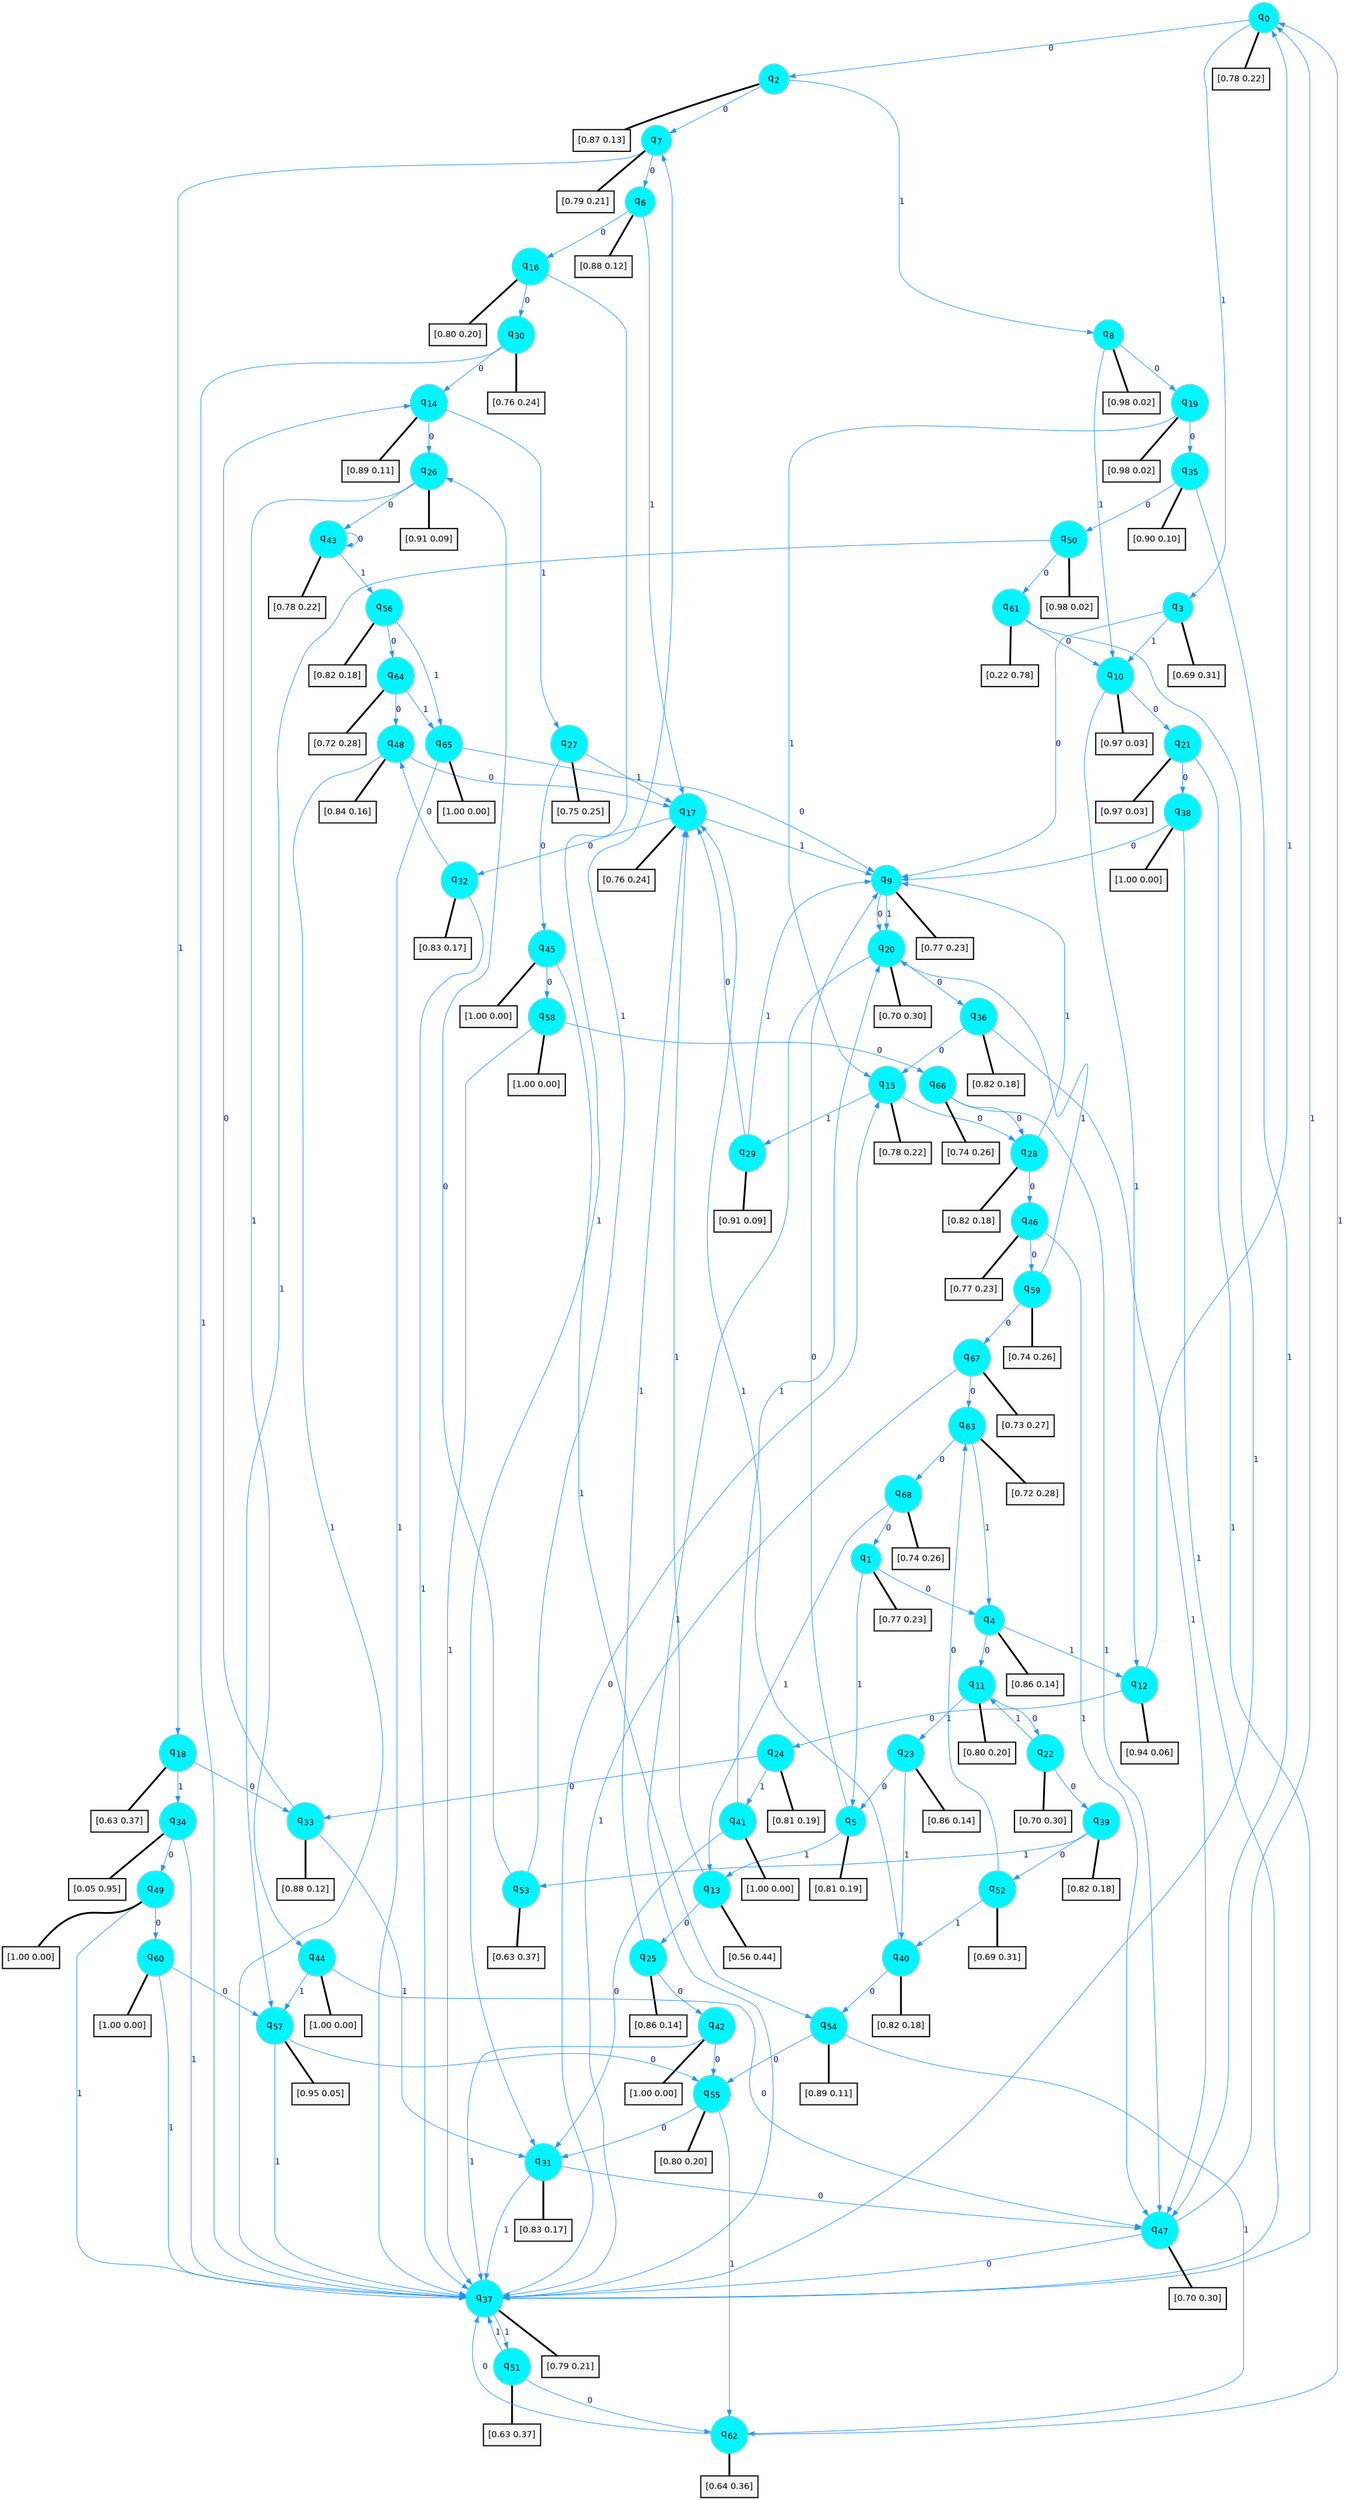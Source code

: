 digraph G {
graph [
bgcolor=transparent, dpi=300, rankdir=TD, size="40,25"];
node [
color=gray, fillcolor=turquoise1, fontcolor=black, fontname=Helvetica, fontsize=16, fontweight=bold, shape=circle, style=filled];
edge [
arrowsize=1, color=dodgerblue1, fontcolor=midnightblue, fontname=courier, fontweight=bold, penwidth=1, style=solid, weight=20];
0[label=<q<SUB>0</SUB>>];
1[label=<q<SUB>1</SUB>>];
2[label=<q<SUB>2</SUB>>];
3[label=<q<SUB>3</SUB>>];
4[label=<q<SUB>4</SUB>>];
5[label=<q<SUB>5</SUB>>];
6[label=<q<SUB>6</SUB>>];
7[label=<q<SUB>7</SUB>>];
8[label=<q<SUB>8</SUB>>];
9[label=<q<SUB>9</SUB>>];
10[label=<q<SUB>10</SUB>>];
11[label=<q<SUB>11</SUB>>];
12[label=<q<SUB>12</SUB>>];
13[label=<q<SUB>13</SUB>>];
14[label=<q<SUB>14</SUB>>];
15[label=<q<SUB>15</SUB>>];
16[label=<q<SUB>16</SUB>>];
17[label=<q<SUB>17</SUB>>];
18[label=<q<SUB>18</SUB>>];
19[label=<q<SUB>19</SUB>>];
20[label=<q<SUB>20</SUB>>];
21[label=<q<SUB>21</SUB>>];
22[label=<q<SUB>22</SUB>>];
23[label=<q<SUB>23</SUB>>];
24[label=<q<SUB>24</SUB>>];
25[label=<q<SUB>25</SUB>>];
26[label=<q<SUB>26</SUB>>];
27[label=<q<SUB>27</SUB>>];
28[label=<q<SUB>28</SUB>>];
29[label=<q<SUB>29</SUB>>];
30[label=<q<SUB>30</SUB>>];
31[label=<q<SUB>31</SUB>>];
32[label=<q<SUB>32</SUB>>];
33[label=<q<SUB>33</SUB>>];
34[label=<q<SUB>34</SUB>>];
35[label=<q<SUB>35</SUB>>];
36[label=<q<SUB>36</SUB>>];
37[label=<q<SUB>37</SUB>>];
38[label=<q<SUB>38</SUB>>];
39[label=<q<SUB>39</SUB>>];
40[label=<q<SUB>40</SUB>>];
41[label=<q<SUB>41</SUB>>];
42[label=<q<SUB>42</SUB>>];
43[label=<q<SUB>43</SUB>>];
44[label=<q<SUB>44</SUB>>];
45[label=<q<SUB>45</SUB>>];
46[label=<q<SUB>46</SUB>>];
47[label=<q<SUB>47</SUB>>];
48[label=<q<SUB>48</SUB>>];
49[label=<q<SUB>49</SUB>>];
50[label=<q<SUB>50</SUB>>];
51[label=<q<SUB>51</SUB>>];
52[label=<q<SUB>52</SUB>>];
53[label=<q<SUB>53</SUB>>];
54[label=<q<SUB>54</SUB>>];
55[label=<q<SUB>55</SUB>>];
56[label=<q<SUB>56</SUB>>];
57[label=<q<SUB>57</SUB>>];
58[label=<q<SUB>58</SUB>>];
59[label=<q<SUB>59</SUB>>];
60[label=<q<SUB>60</SUB>>];
61[label=<q<SUB>61</SUB>>];
62[label=<q<SUB>62</SUB>>];
63[label=<q<SUB>63</SUB>>];
64[label=<q<SUB>64</SUB>>];
65[label=<q<SUB>65</SUB>>];
66[label=<q<SUB>66</SUB>>];
67[label=<q<SUB>67</SUB>>];
68[label=<q<SUB>68</SUB>>];
69[label="[0.78 0.22]", shape=box,fontcolor=black, fontname=Helvetica, fontsize=14, penwidth=2, fillcolor=whitesmoke,color=black];
70[label="[0.77 0.23]", shape=box,fontcolor=black, fontname=Helvetica, fontsize=14, penwidth=2, fillcolor=whitesmoke,color=black];
71[label="[0.87 0.13]", shape=box,fontcolor=black, fontname=Helvetica, fontsize=14, penwidth=2, fillcolor=whitesmoke,color=black];
72[label="[0.69 0.31]", shape=box,fontcolor=black, fontname=Helvetica, fontsize=14, penwidth=2, fillcolor=whitesmoke,color=black];
73[label="[0.86 0.14]", shape=box,fontcolor=black, fontname=Helvetica, fontsize=14, penwidth=2, fillcolor=whitesmoke,color=black];
74[label="[0.81 0.19]", shape=box,fontcolor=black, fontname=Helvetica, fontsize=14, penwidth=2, fillcolor=whitesmoke,color=black];
75[label="[0.88 0.12]", shape=box,fontcolor=black, fontname=Helvetica, fontsize=14, penwidth=2, fillcolor=whitesmoke,color=black];
76[label="[0.79 0.21]", shape=box,fontcolor=black, fontname=Helvetica, fontsize=14, penwidth=2, fillcolor=whitesmoke,color=black];
77[label="[0.98 0.02]", shape=box,fontcolor=black, fontname=Helvetica, fontsize=14, penwidth=2, fillcolor=whitesmoke,color=black];
78[label="[0.77 0.23]", shape=box,fontcolor=black, fontname=Helvetica, fontsize=14, penwidth=2, fillcolor=whitesmoke,color=black];
79[label="[0.97 0.03]", shape=box,fontcolor=black, fontname=Helvetica, fontsize=14, penwidth=2, fillcolor=whitesmoke,color=black];
80[label="[0.80 0.20]", shape=box,fontcolor=black, fontname=Helvetica, fontsize=14, penwidth=2, fillcolor=whitesmoke,color=black];
81[label="[0.94 0.06]", shape=box,fontcolor=black, fontname=Helvetica, fontsize=14, penwidth=2, fillcolor=whitesmoke,color=black];
82[label="[0.56 0.44]", shape=box,fontcolor=black, fontname=Helvetica, fontsize=14, penwidth=2, fillcolor=whitesmoke,color=black];
83[label="[0.89 0.11]", shape=box,fontcolor=black, fontname=Helvetica, fontsize=14, penwidth=2, fillcolor=whitesmoke,color=black];
84[label="[0.78 0.22]", shape=box,fontcolor=black, fontname=Helvetica, fontsize=14, penwidth=2, fillcolor=whitesmoke,color=black];
85[label="[0.80 0.20]", shape=box,fontcolor=black, fontname=Helvetica, fontsize=14, penwidth=2, fillcolor=whitesmoke,color=black];
86[label="[0.76 0.24]", shape=box,fontcolor=black, fontname=Helvetica, fontsize=14, penwidth=2, fillcolor=whitesmoke,color=black];
87[label="[0.63 0.37]", shape=box,fontcolor=black, fontname=Helvetica, fontsize=14, penwidth=2, fillcolor=whitesmoke,color=black];
88[label="[0.98 0.02]", shape=box,fontcolor=black, fontname=Helvetica, fontsize=14, penwidth=2, fillcolor=whitesmoke,color=black];
89[label="[0.70 0.30]", shape=box,fontcolor=black, fontname=Helvetica, fontsize=14, penwidth=2, fillcolor=whitesmoke,color=black];
90[label="[0.97 0.03]", shape=box,fontcolor=black, fontname=Helvetica, fontsize=14, penwidth=2, fillcolor=whitesmoke,color=black];
91[label="[0.70 0.30]", shape=box,fontcolor=black, fontname=Helvetica, fontsize=14, penwidth=2, fillcolor=whitesmoke,color=black];
92[label="[0.86 0.14]", shape=box,fontcolor=black, fontname=Helvetica, fontsize=14, penwidth=2, fillcolor=whitesmoke,color=black];
93[label="[0.81 0.19]", shape=box,fontcolor=black, fontname=Helvetica, fontsize=14, penwidth=2, fillcolor=whitesmoke,color=black];
94[label="[0.86 0.14]", shape=box,fontcolor=black, fontname=Helvetica, fontsize=14, penwidth=2, fillcolor=whitesmoke,color=black];
95[label="[0.91 0.09]", shape=box,fontcolor=black, fontname=Helvetica, fontsize=14, penwidth=2, fillcolor=whitesmoke,color=black];
96[label="[0.75 0.25]", shape=box,fontcolor=black, fontname=Helvetica, fontsize=14, penwidth=2, fillcolor=whitesmoke,color=black];
97[label="[0.82 0.18]", shape=box,fontcolor=black, fontname=Helvetica, fontsize=14, penwidth=2, fillcolor=whitesmoke,color=black];
98[label="[0.91 0.09]", shape=box,fontcolor=black, fontname=Helvetica, fontsize=14, penwidth=2, fillcolor=whitesmoke,color=black];
99[label="[0.76 0.24]", shape=box,fontcolor=black, fontname=Helvetica, fontsize=14, penwidth=2, fillcolor=whitesmoke,color=black];
100[label="[0.83 0.17]", shape=box,fontcolor=black, fontname=Helvetica, fontsize=14, penwidth=2, fillcolor=whitesmoke,color=black];
101[label="[0.83 0.17]", shape=box,fontcolor=black, fontname=Helvetica, fontsize=14, penwidth=2, fillcolor=whitesmoke,color=black];
102[label="[0.88 0.12]", shape=box,fontcolor=black, fontname=Helvetica, fontsize=14, penwidth=2, fillcolor=whitesmoke,color=black];
103[label="[0.05 0.95]", shape=box,fontcolor=black, fontname=Helvetica, fontsize=14, penwidth=2, fillcolor=whitesmoke,color=black];
104[label="[0.90 0.10]", shape=box,fontcolor=black, fontname=Helvetica, fontsize=14, penwidth=2, fillcolor=whitesmoke,color=black];
105[label="[0.82 0.18]", shape=box,fontcolor=black, fontname=Helvetica, fontsize=14, penwidth=2, fillcolor=whitesmoke,color=black];
106[label="[0.79 0.21]", shape=box,fontcolor=black, fontname=Helvetica, fontsize=14, penwidth=2, fillcolor=whitesmoke,color=black];
107[label="[1.00 0.00]", shape=box,fontcolor=black, fontname=Helvetica, fontsize=14, penwidth=2, fillcolor=whitesmoke,color=black];
108[label="[0.82 0.18]", shape=box,fontcolor=black, fontname=Helvetica, fontsize=14, penwidth=2, fillcolor=whitesmoke,color=black];
109[label="[0.82 0.18]", shape=box,fontcolor=black, fontname=Helvetica, fontsize=14, penwidth=2, fillcolor=whitesmoke,color=black];
110[label="[1.00 0.00]", shape=box,fontcolor=black, fontname=Helvetica, fontsize=14, penwidth=2, fillcolor=whitesmoke,color=black];
111[label="[1.00 0.00]", shape=box,fontcolor=black, fontname=Helvetica, fontsize=14, penwidth=2, fillcolor=whitesmoke,color=black];
112[label="[0.78 0.22]", shape=box,fontcolor=black, fontname=Helvetica, fontsize=14, penwidth=2, fillcolor=whitesmoke,color=black];
113[label="[1.00 0.00]", shape=box,fontcolor=black, fontname=Helvetica, fontsize=14, penwidth=2, fillcolor=whitesmoke,color=black];
114[label="[1.00 0.00]", shape=box,fontcolor=black, fontname=Helvetica, fontsize=14, penwidth=2, fillcolor=whitesmoke,color=black];
115[label="[0.77 0.23]", shape=box,fontcolor=black, fontname=Helvetica, fontsize=14, penwidth=2, fillcolor=whitesmoke,color=black];
116[label="[0.70 0.30]", shape=box,fontcolor=black, fontname=Helvetica, fontsize=14, penwidth=2, fillcolor=whitesmoke,color=black];
117[label="[0.84 0.16]", shape=box,fontcolor=black, fontname=Helvetica, fontsize=14, penwidth=2, fillcolor=whitesmoke,color=black];
118[label="[1.00 0.00]", shape=box,fontcolor=black, fontname=Helvetica, fontsize=14, penwidth=2, fillcolor=whitesmoke,color=black];
119[label="[0.98 0.02]", shape=box,fontcolor=black, fontname=Helvetica, fontsize=14, penwidth=2, fillcolor=whitesmoke,color=black];
120[label="[0.63 0.37]", shape=box,fontcolor=black, fontname=Helvetica, fontsize=14, penwidth=2, fillcolor=whitesmoke,color=black];
121[label="[0.69 0.31]", shape=box,fontcolor=black, fontname=Helvetica, fontsize=14, penwidth=2, fillcolor=whitesmoke,color=black];
122[label="[0.63 0.37]", shape=box,fontcolor=black, fontname=Helvetica, fontsize=14, penwidth=2, fillcolor=whitesmoke,color=black];
123[label="[0.89 0.11]", shape=box,fontcolor=black, fontname=Helvetica, fontsize=14, penwidth=2, fillcolor=whitesmoke,color=black];
124[label="[0.80 0.20]", shape=box,fontcolor=black, fontname=Helvetica, fontsize=14, penwidth=2, fillcolor=whitesmoke,color=black];
125[label="[0.82 0.18]", shape=box,fontcolor=black, fontname=Helvetica, fontsize=14, penwidth=2, fillcolor=whitesmoke,color=black];
126[label="[0.95 0.05]", shape=box,fontcolor=black, fontname=Helvetica, fontsize=14, penwidth=2, fillcolor=whitesmoke,color=black];
127[label="[1.00 0.00]", shape=box,fontcolor=black, fontname=Helvetica, fontsize=14, penwidth=2, fillcolor=whitesmoke,color=black];
128[label="[0.74 0.26]", shape=box,fontcolor=black, fontname=Helvetica, fontsize=14, penwidth=2, fillcolor=whitesmoke,color=black];
129[label="[1.00 0.00]", shape=box,fontcolor=black, fontname=Helvetica, fontsize=14, penwidth=2, fillcolor=whitesmoke,color=black];
130[label="[0.22 0.78]", shape=box,fontcolor=black, fontname=Helvetica, fontsize=14, penwidth=2, fillcolor=whitesmoke,color=black];
131[label="[0.64 0.36]", shape=box,fontcolor=black, fontname=Helvetica, fontsize=14, penwidth=2, fillcolor=whitesmoke,color=black];
132[label="[0.72 0.28]", shape=box,fontcolor=black, fontname=Helvetica, fontsize=14, penwidth=2, fillcolor=whitesmoke,color=black];
133[label="[0.72 0.28]", shape=box,fontcolor=black, fontname=Helvetica, fontsize=14, penwidth=2, fillcolor=whitesmoke,color=black];
134[label="[1.00 0.00]", shape=box,fontcolor=black, fontname=Helvetica, fontsize=14, penwidth=2, fillcolor=whitesmoke,color=black];
135[label="[0.74 0.26]", shape=box,fontcolor=black, fontname=Helvetica, fontsize=14, penwidth=2, fillcolor=whitesmoke,color=black];
136[label="[0.73 0.27]", shape=box,fontcolor=black, fontname=Helvetica, fontsize=14, penwidth=2, fillcolor=whitesmoke,color=black];
137[label="[0.74 0.26]", shape=box,fontcolor=black, fontname=Helvetica, fontsize=14, penwidth=2, fillcolor=whitesmoke,color=black];
0->2 [label=0];
0->3 [label=1];
0->69 [arrowhead=none, penwidth=3,color=black];
1->4 [label=0];
1->5 [label=1];
1->70 [arrowhead=none, penwidth=3,color=black];
2->7 [label=0];
2->8 [label=1];
2->71 [arrowhead=none, penwidth=3,color=black];
3->9 [label=0];
3->10 [label=1];
3->72 [arrowhead=none, penwidth=3,color=black];
4->11 [label=0];
4->12 [label=1];
4->73 [arrowhead=none, penwidth=3,color=black];
5->9 [label=0];
5->13 [label=1];
5->74 [arrowhead=none, penwidth=3,color=black];
6->16 [label=0];
6->17 [label=1];
6->75 [arrowhead=none, penwidth=3,color=black];
7->6 [label=0];
7->18 [label=1];
7->76 [arrowhead=none, penwidth=3,color=black];
8->19 [label=0];
8->10 [label=1];
8->77 [arrowhead=none, penwidth=3,color=black];
9->20 [label=0];
9->20 [label=1];
9->78 [arrowhead=none, penwidth=3,color=black];
10->21 [label=0];
10->12 [label=1];
10->79 [arrowhead=none, penwidth=3,color=black];
11->22 [label=0];
11->23 [label=1];
11->80 [arrowhead=none, penwidth=3,color=black];
12->24 [label=0];
12->0 [label=1];
12->81 [arrowhead=none, penwidth=3,color=black];
13->25 [label=0];
13->17 [label=1];
13->82 [arrowhead=none, penwidth=3,color=black];
14->26 [label=0];
14->27 [label=1];
14->83 [arrowhead=none, penwidth=3,color=black];
15->28 [label=0];
15->29 [label=1];
15->84 [arrowhead=none, penwidth=3,color=black];
16->30 [label=0];
16->31 [label=1];
16->85 [arrowhead=none, penwidth=3,color=black];
17->32 [label=0];
17->9 [label=1];
17->86 [arrowhead=none, penwidth=3,color=black];
18->33 [label=0];
18->34 [label=1];
18->87 [arrowhead=none, penwidth=3,color=black];
19->35 [label=0];
19->15 [label=1];
19->88 [arrowhead=none, penwidth=3,color=black];
20->36 [label=0];
20->37 [label=1];
20->89 [arrowhead=none, penwidth=3,color=black];
21->38 [label=0];
21->37 [label=1];
21->90 [arrowhead=none, penwidth=3,color=black];
22->39 [label=0];
22->11 [label=1];
22->91 [arrowhead=none, penwidth=3,color=black];
23->5 [label=0];
23->40 [label=1];
23->92 [arrowhead=none, penwidth=3,color=black];
24->33 [label=0];
24->41 [label=1];
24->93 [arrowhead=none, penwidth=3,color=black];
25->42 [label=0];
25->17 [label=1];
25->94 [arrowhead=none, penwidth=3,color=black];
26->43 [label=0];
26->44 [label=1];
26->95 [arrowhead=none, penwidth=3,color=black];
27->45 [label=0];
27->17 [label=1];
27->96 [arrowhead=none, penwidth=3,color=black];
28->46 [label=0];
28->9 [label=1];
28->97 [arrowhead=none, penwidth=3,color=black];
29->17 [label=0];
29->9 [label=1];
29->98 [arrowhead=none, penwidth=3,color=black];
30->14 [label=0];
30->37 [label=1];
30->99 [arrowhead=none, penwidth=3,color=black];
31->47 [label=0];
31->37 [label=1];
31->100 [arrowhead=none, penwidth=3,color=black];
32->48 [label=0];
32->37 [label=1];
32->101 [arrowhead=none, penwidth=3,color=black];
33->14 [label=0];
33->31 [label=1];
33->102 [arrowhead=none, penwidth=3,color=black];
34->49 [label=0];
34->37 [label=1];
34->103 [arrowhead=none, penwidth=3,color=black];
35->50 [label=0];
35->47 [label=1];
35->104 [arrowhead=none, penwidth=3,color=black];
36->15 [label=0];
36->47 [label=1];
36->105 [arrowhead=none, penwidth=3,color=black];
37->15 [label=0];
37->51 [label=1];
37->106 [arrowhead=none, penwidth=3,color=black];
38->9 [label=0];
38->37 [label=1];
38->107 [arrowhead=none, penwidth=3,color=black];
39->52 [label=0];
39->53 [label=1];
39->108 [arrowhead=none, penwidth=3,color=black];
40->54 [label=0];
40->17 [label=1];
40->109 [arrowhead=none, penwidth=3,color=black];
41->31 [label=0];
41->20 [label=1];
41->110 [arrowhead=none, penwidth=3,color=black];
42->55 [label=0];
42->37 [label=1];
42->111 [arrowhead=none, penwidth=3,color=black];
43->43 [label=0];
43->56 [label=1];
43->112 [arrowhead=none, penwidth=3,color=black];
44->47 [label=0];
44->57 [label=1];
44->113 [arrowhead=none, penwidth=3,color=black];
45->58 [label=0];
45->54 [label=1];
45->114 [arrowhead=none, penwidth=3,color=black];
46->59 [label=0];
46->47 [label=1];
46->115 [arrowhead=none, penwidth=3,color=black];
47->37 [label=0];
47->0 [label=1];
47->116 [arrowhead=none, penwidth=3,color=black];
48->17 [label=0];
48->37 [label=1];
48->117 [arrowhead=none, penwidth=3,color=black];
49->60 [label=0];
49->37 [label=1];
49->118 [arrowhead=none, penwidth=3,color=black];
50->61 [label=0];
50->57 [label=1];
50->119 [arrowhead=none, penwidth=3,color=black];
51->62 [label=0];
51->37 [label=1];
51->120 [arrowhead=none, penwidth=3,color=black];
52->63 [label=0];
52->40 [label=1];
52->121 [arrowhead=none, penwidth=3,color=black];
53->26 [label=0];
53->7 [label=1];
53->122 [arrowhead=none, penwidth=3,color=black];
54->55 [label=0];
54->62 [label=1];
54->123 [arrowhead=none, penwidth=3,color=black];
55->31 [label=0];
55->62 [label=1];
55->124 [arrowhead=none, penwidth=3,color=black];
56->64 [label=0];
56->65 [label=1];
56->125 [arrowhead=none, penwidth=3,color=black];
57->55 [label=0];
57->37 [label=1];
57->126 [arrowhead=none, penwidth=3,color=black];
58->66 [label=0];
58->37 [label=1];
58->127 [arrowhead=none, penwidth=3,color=black];
59->67 [label=0];
59->20 [label=1];
59->128 [arrowhead=none, penwidth=3,color=black];
60->57 [label=0];
60->37 [label=1];
60->129 [arrowhead=none, penwidth=3,color=black];
61->10 [label=0];
61->37 [label=1];
61->130 [arrowhead=none, penwidth=3,color=black];
62->37 [label=0];
62->0 [label=1];
62->131 [arrowhead=none, penwidth=3,color=black];
63->68 [label=0];
63->4 [label=1];
63->132 [arrowhead=none, penwidth=3,color=black];
64->48 [label=0];
64->65 [label=1];
64->133 [arrowhead=none, penwidth=3,color=black];
65->9 [label=0];
65->37 [label=1];
65->134 [arrowhead=none, penwidth=3,color=black];
66->28 [label=0];
66->47 [label=1];
66->135 [arrowhead=none, penwidth=3,color=black];
67->63 [label=0];
67->37 [label=1];
67->136 [arrowhead=none, penwidth=3,color=black];
68->1 [label=0];
68->13 [label=1];
68->137 [arrowhead=none, penwidth=3,color=black];
}
